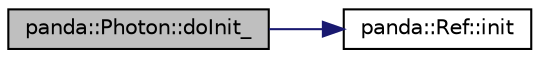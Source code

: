 digraph G
{
  edge [fontname="Helvetica",fontsize="10",labelfontname="Helvetica",labelfontsize="10"];
  node [fontname="Helvetica",fontsize="10",shape=record];
  rankdir=LR;
  Node1 [label="panda::Photon::doInit_",height=0.2,width=0.4,color="black", fillcolor="grey75", style="filled" fontcolor="black"];
  Node1 -> Node2 [color="midnightblue",fontsize="10",style="solid"];
  Node2 [label="panda::Ref::init",height=0.2,width=0.4,color="black", fillcolor="white", style="filled",URL="$classpanda_1_1Ref.html#af378c309fd6b7945a4e18eea5e041a89",tooltip="Initializer."];
}
